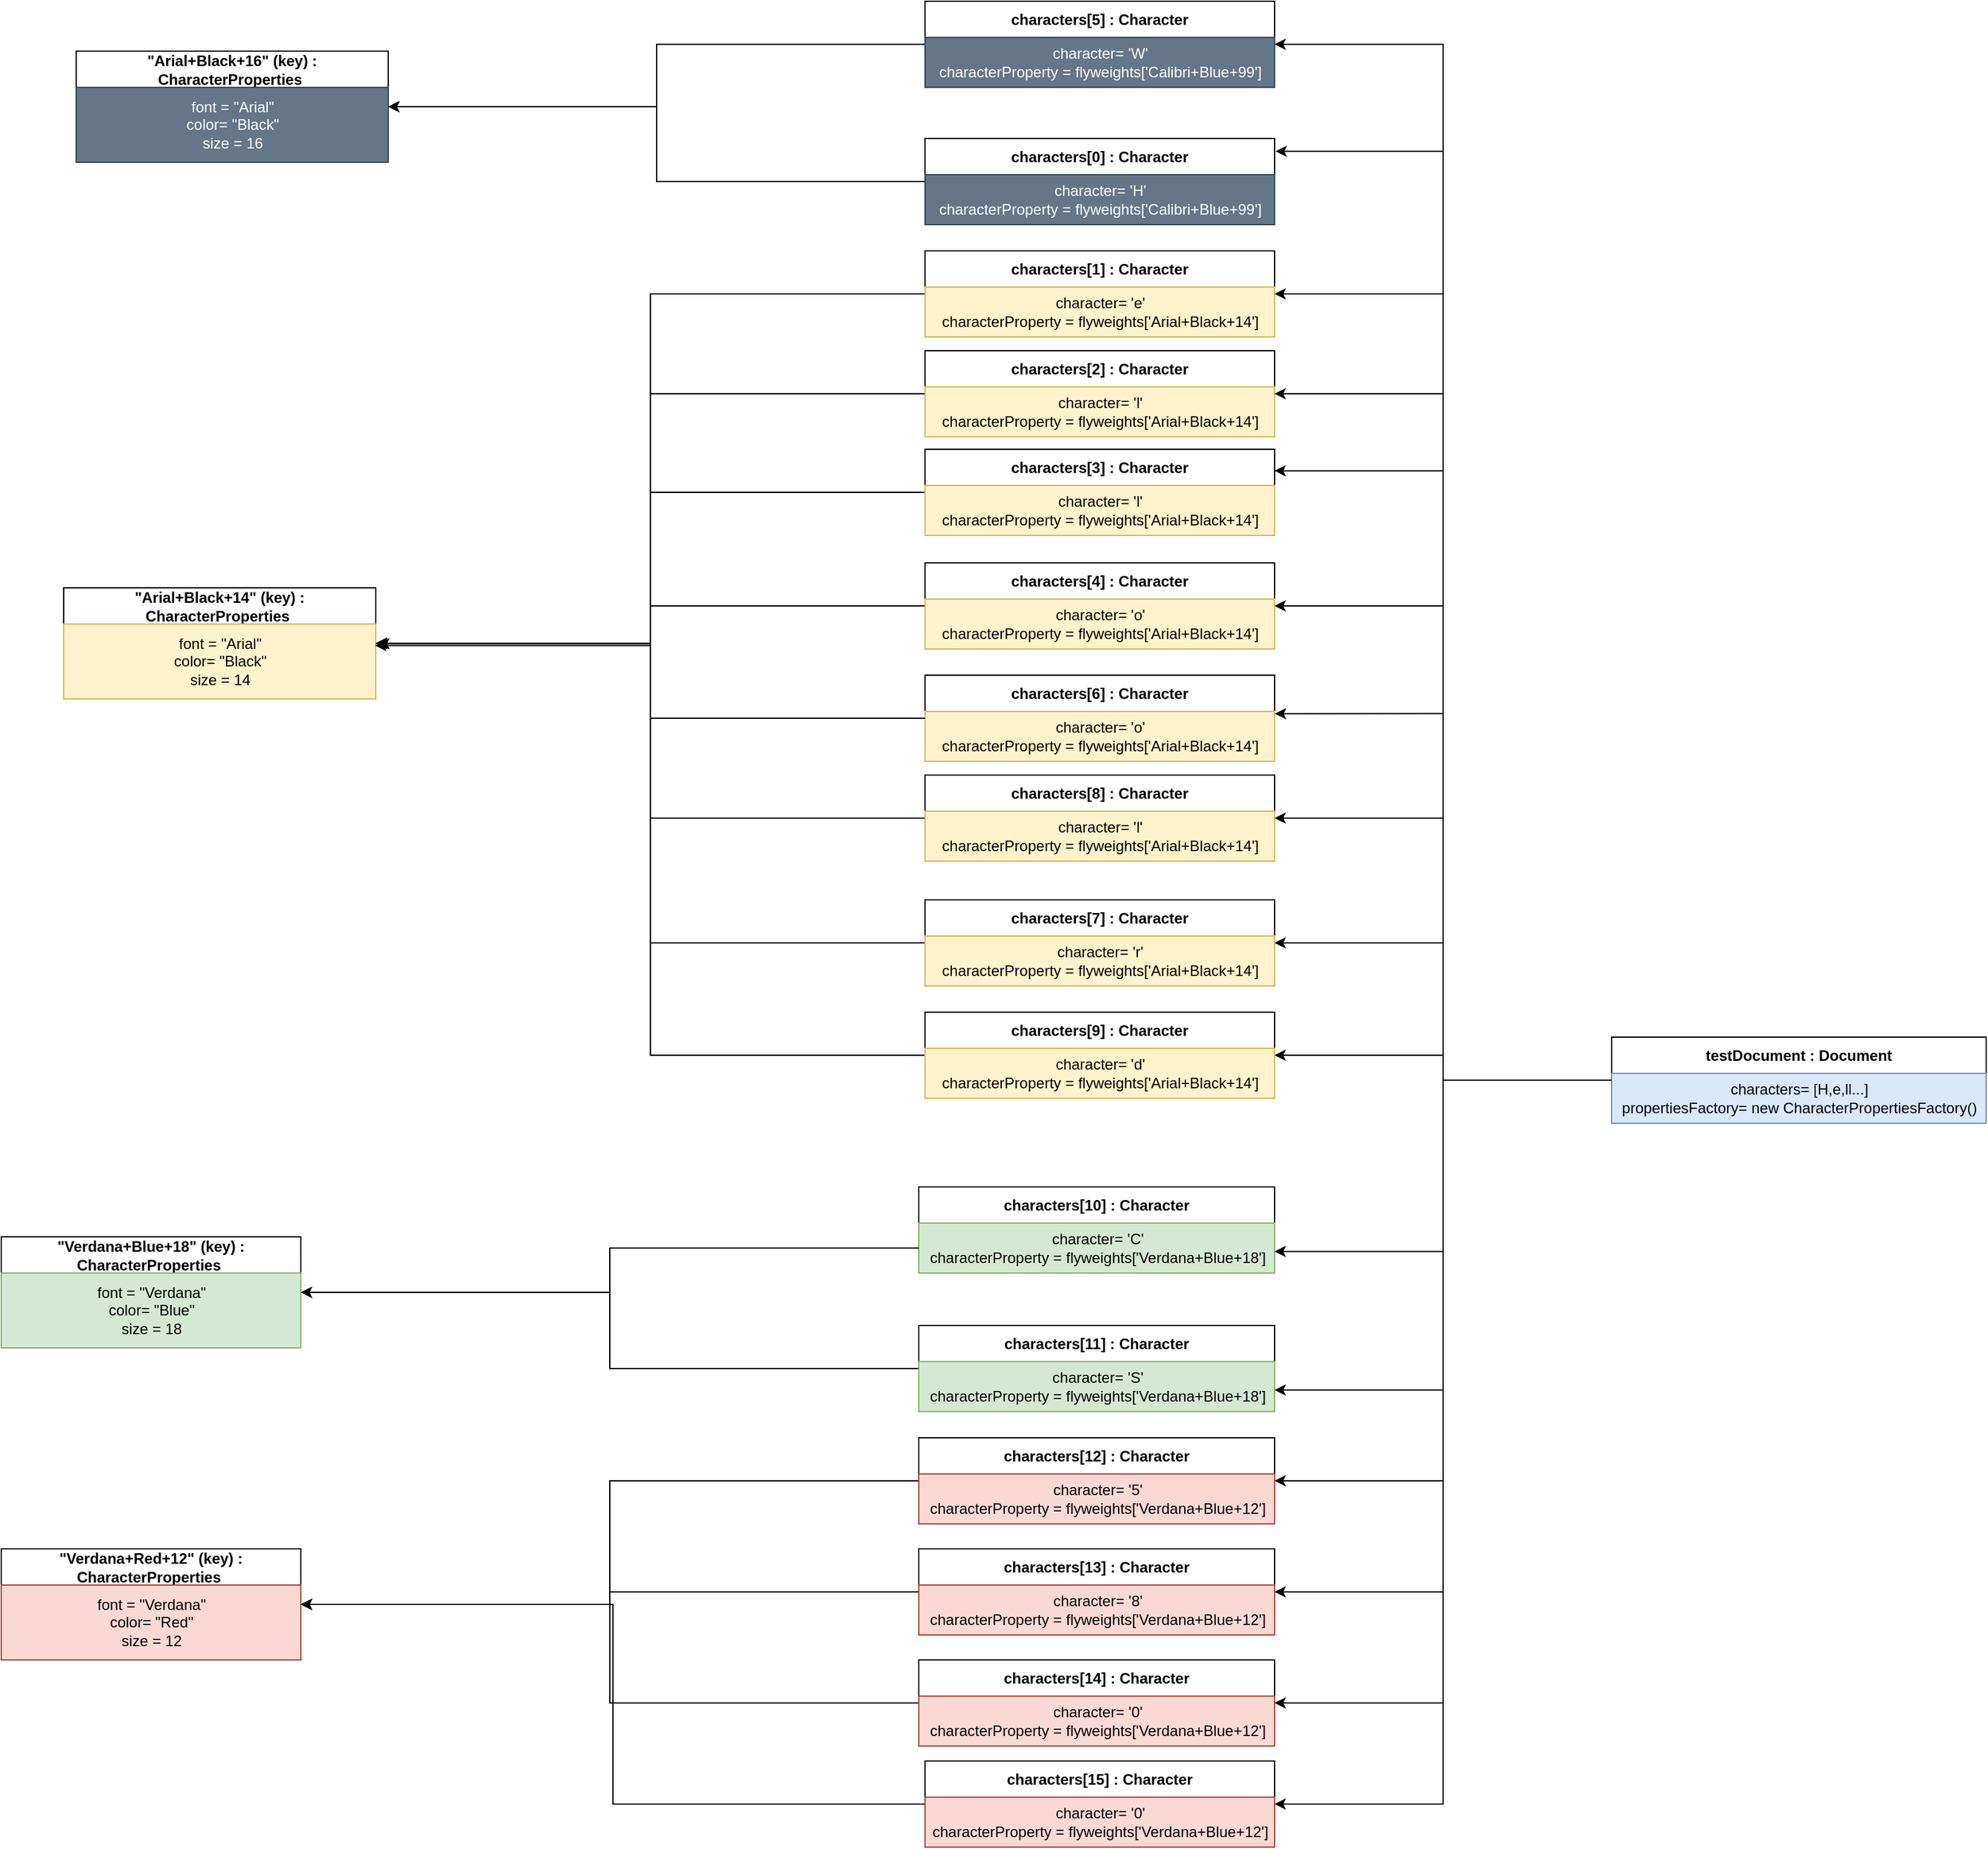 <mxfile version="24.3.1" type="device">
  <diagram name="Page-1" id="xLCk5NJZpGxzQVCu6BOC">
    <mxGraphModel dx="1767" dy="1755" grid="1" gridSize="10" guides="1" tooltips="1" connect="1" arrows="1" fold="1" page="1" pageScale="1" pageWidth="850" pageHeight="1100" math="0" shadow="0">
      <root>
        <mxCell id="0" />
        <mxCell id="1" parent="0" />
        <mxCell id="_1GHirhnAOrZHXONJtAr-3" value="&quot;Arial+Black+16&quot; (key) : CharacterProperties&amp;nbsp;" style="swimlane;fontStyle=1;align=center;verticalAlign=middle;childLayout=stackLayout;horizontal=1;startSize=29;horizontalStack=0;resizeParent=1;resizeParentMax=0;resizeLast=0;collapsible=0;marginBottom=0;html=1;whiteSpace=wrap;" parent="1" vertex="1">
          <mxGeometry x="90" y="-80" width="250" height="89" as="geometry" />
        </mxCell>
        <mxCell id="_1GHirhnAOrZHXONJtAr-6" value="font = &quot;Arial&quot;&lt;br&gt;color= &quot;Black&quot;&lt;br&gt;size = 16" style="text;html=1;align=center;verticalAlign=middle;resizable=0;points=[];autosize=1;fillColor=#647687;strokeColor=#314354;fontColor=#ffffff;" parent="_1GHirhnAOrZHXONJtAr-3" vertex="1">
          <mxGeometry y="29" width="250" height="60" as="geometry" />
        </mxCell>
        <mxCell id="_1GHirhnAOrZHXONJtAr-10" value="&quot;Arial+Black+14&quot; (key) : CharacterProperties&amp;nbsp;" style="swimlane;fontStyle=1;align=center;verticalAlign=middle;childLayout=stackLayout;horizontal=1;startSize=29;horizontalStack=0;resizeParent=1;resizeParentMax=0;resizeLast=0;collapsible=0;marginBottom=0;html=1;whiteSpace=wrap;" parent="1" vertex="1">
          <mxGeometry x="80" y="350" width="250" height="89" as="geometry" />
        </mxCell>
        <mxCell id="_1GHirhnAOrZHXONJtAr-11" value="font = &quot;Arial&quot;&lt;br&gt;color= &quot;Black&quot;&lt;br&gt;size = 14" style="text;html=1;align=center;verticalAlign=middle;resizable=0;points=[];autosize=1;fillColor=#fff2cc;strokeColor=#d6b656;" parent="_1GHirhnAOrZHXONJtAr-10" vertex="1">
          <mxGeometry y="29" width="250" height="60" as="geometry" />
        </mxCell>
        <mxCell id="_1GHirhnAOrZHXONJtAr-22" value="&quot;Verdana+Blue+18&quot; (key) : CharacterProperties&amp;nbsp;" style="swimlane;fontStyle=1;align=center;verticalAlign=middle;childLayout=stackLayout;horizontal=1;startSize=29;horizontalStack=0;resizeParent=1;resizeParentMax=0;resizeLast=0;collapsible=0;marginBottom=0;html=1;whiteSpace=wrap;" parent="1" vertex="1">
          <mxGeometry x="30" y="870" width="240" height="89" as="geometry" />
        </mxCell>
        <mxCell id="_1GHirhnAOrZHXONJtAr-23" value="font = &quot;Verdana&quot;&lt;br&gt;color= &quot;Blue&quot;&lt;br&gt;size = 18" style="text;html=1;align=center;verticalAlign=middle;resizable=0;points=[];autosize=1;fillColor=#d5e8d4;strokeColor=#82b366;" parent="_1GHirhnAOrZHXONJtAr-22" vertex="1">
          <mxGeometry y="29" width="240" height="60" as="geometry" />
        </mxCell>
        <mxCell id="_1GHirhnAOrZHXONJtAr-27" value="&quot;Verdana+Red+12&quot; (key) : CharacterProperties&amp;nbsp;" style="swimlane;fontStyle=1;align=center;verticalAlign=middle;childLayout=stackLayout;horizontal=1;startSize=29;horizontalStack=0;resizeParent=1;resizeParentMax=0;resizeLast=0;collapsible=0;marginBottom=0;html=1;whiteSpace=wrap;" parent="1" vertex="1">
          <mxGeometry x="30" y="1120" width="240" height="89" as="geometry" />
        </mxCell>
        <mxCell id="_1GHirhnAOrZHXONJtAr-28" value="font = &quot;Verdana&quot;&lt;br&gt;color= &quot;Red&quot;&lt;br&gt;size = 12" style="text;html=1;align=center;verticalAlign=middle;resizable=0;points=[];autosize=1;fillColor=#fad9d5;strokeColor=#ae4132;" parent="_1GHirhnAOrZHXONJtAr-27" vertex="1">
          <mxGeometry y="29" width="240" height="60" as="geometry" />
        </mxCell>
        <mxCell id="YFpW193WjZvSBxhwqS1P-1" style="edgeStyle=orthogonalEdgeStyle;rounded=0;orthogonalLoop=1;jettySize=auto;html=1;entryX=1;entryY=0.5;entryDx=0;entryDy=0;" edge="1" parent="1" source="_1GHirhnAOrZHXONJtAr-34" target="_1GHirhnAOrZHXONJtAr-3">
          <mxGeometry relative="1" as="geometry" />
        </mxCell>
        <mxCell id="_1GHirhnAOrZHXONJtAr-34" value="characters[0] : Character" style="swimlane;fontStyle=1;align=center;verticalAlign=middle;childLayout=stackLayout;horizontal=1;startSize=29;horizontalStack=0;resizeParent=1;resizeParentMax=0;resizeLast=0;collapsible=0;marginBottom=0;html=1;whiteSpace=wrap;" parent="1" vertex="1">
          <mxGeometry x="770" y="-10" width="280" height="69" as="geometry" />
        </mxCell>
        <mxCell id="_1GHirhnAOrZHXONJtAr-35" value="character= &#39;H&#39;&lt;br&gt;characterProperty =&amp;nbsp;flyweights[&#39;Calibri+Blue+99&#39;]" style="text;html=1;align=center;verticalAlign=middle;resizable=0;points=[];autosize=1;fillColor=#647687;strokeColor=#314354;fontColor=#ffffff;" parent="_1GHirhnAOrZHXONJtAr-34" vertex="1">
          <mxGeometry y="29" width="280" height="40" as="geometry" />
        </mxCell>
        <mxCell id="_1GHirhnAOrZHXONJtAr-136" style="edgeStyle=orthogonalEdgeStyle;rounded=0;orthogonalLoop=1;jettySize=auto;html=1;entryX=1;entryY=0.5;entryDx=0;entryDy=0;" parent="1" source="_1GHirhnAOrZHXONJtAr-36" target="_1GHirhnAOrZHXONJtAr-10" edge="1">
          <mxGeometry relative="1" as="geometry" />
        </mxCell>
        <mxCell id="_1GHirhnAOrZHXONJtAr-36" value="characters[1] : Character" style="swimlane;fontStyle=1;align=center;verticalAlign=middle;childLayout=stackLayout;horizontal=1;startSize=29;horizontalStack=0;resizeParent=1;resizeParentMax=0;resizeLast=0;collapsible=0;marginBottom=0;html=1;whiteSpace=wrap;" parent="1" vertex="1">
          <mxGeometry x="770" y="80" width="280" height="69" as="geometry" />
        </mxCell>
        <mxCell id="_1GHirhnAOrZHXONJtAr-37" value="character= &#39;e&#39;&lt;br&gt;characterProperty =&amp;nbsp;flyweights[&#39;Arial+Black+14&#39;]" style="text;html=1;align=center;verticalAlign=middle;resizable=0;points=[];autosize=1;fillColor=#fff2cc;strokeColor=#d6b656;" parent="_1GHirhnAOrZHXONJtAr-36" vertex="1">
          <mxGeometry y="29" width="280" height="40" as="geometry" />
        </mxCell>
        <mxCell id="_1GHirhnAOrZHXONJtAr-137" style="edgeStyle=orthogonalEdgeStyle;rounded=0;orthogonalLoop=1;jettySize=auto;html=1;entryX=1;entryY=0.5;entryDx=0;entryDy=0;" parent="1" source="_1GHirhnAOrZHXONJtAr-38" target="_1GHirhnAOrZHXONJtAr-10" edge="1">
          <mxGeometry relative="1" as="geometry" />
        </mxCell>
        <mxCell id="_1GHirhnAOrZHXONJtAr-38" value="characters[2] : Character" style="swimlane;fontStyle=1;align=center;verticalAlign=middle;childLayout=stackLayout;horizontal=1;startSize=29;horizontalStack=0;resizeParent=1;resizeParentMax=0;resizeLast=0;collapsible=0;marginBottom=0;html=1;whiteSpace=wrap;" parent="1" vertex="1">
          <mxGeometry x="770" y="160" width="280" height="69" as="geometry" />
        </mxCell>
        <mxCell id="_1GHirhnAOrZHXONJtAr-39" value="character= &#39;l&#39;&lt;br&gt;characterProperty =&amp;nbsp;flyweights[&#39;Arial+Black+14&#39;]" style="text;html=1;align=center;verticalAlign=middle;resizable=0;points=[];autosize=1;fillColor=#fff2cc;strokeColor=#d6b656;" parent="_1GHirhnAOrZHXONJtAr-38" vertex="1">
          <mxGeometry y="29" width="280" height="40" as="geometry" />
        </mxCell>
        <mxCell id="_1GHirhnAOrZHXONJtAr-138" style="edgeStyle=orthogonalEdgeStyle;rounded=0;orthogonalLoop=1;jettySize=auto;html=1;entryX=0.998;entryY=0.287;entryDx=0;entryDy=0;entryPerimeter=0;" parent="1" source="_1GHirhnAOrZHXONJtAr-40" target="_1GHirhnAOrZHXONJtAr-11" edge="1">
          <mxGeometry relative="1" as="geometry" />
        </mxCell>
        <mxCell id="_1GHirhnAOrZHXONJtAr-40" value="characters[3] : Character" style="swimlane;fontStyle=1;align=center;verticalAlign=middle;childLayout=stackLayout;horizontal=1;startSize=29;horizontalStack=0;resizeParent=1;resizeParentMax=0;resizeLast=0;collapsible=0;marginBottom=0;html=1;whiteSpace=wrap;" parent="1" vertex="1">
          <mxGeometry x="770" y="239" width="280" height="69" as="geometry" />
        </mxCell>
        <mxCell id="_1GHirhnAOrZHXONJtAr-41" value="character= &#39;l&#39;&lt;br&gt;characterProperty =&amp;nbsp;flyweights[&#39;Arial+Black+14&#39;]" style="text;html=1;align=center;verticalAlign=middle;resizable=0;points=[];autosize=1;fillColor=#fff2cc;strokeColor=#d6b656;" parent="_1GHirhnAOrZHXONJtAr-40" vertex="1">
          <mxGeometry y="29" width="280" height="40" as="geometry" />
        </mxCell>
        <mxCell id="_1GHirhnAOrZHXONJtAr-141" style="edgeStyle=orthogonalEdgeStyle;rounded=0;orthogonalLoop=1;jettySize=auto;html=1;entryX=1;entryY=0.5;entryDx=0;entryDy=0;" parent="1" source="_1GHirhnAOrZHXONJtAr-43" target="_1GHirhnAOrZHXONJtAr-10" edge="1">
          <mxGeometry relative="1" as="geometry" />
        </mxCell>
        <mxCell id="_1GHirhnAOrZHXONJtAr-43" value="characters[4] : Character" style="swimlane;fontStyle=1;align=center;verticalAlign=middle;childLayout=stackLayout;horizontal=1;startSize=29;horizontalStack=0;resizeParent=1;resizeParentMax=0;resizeLast=0;collapsible=0;marginBottom=0;html=1;whiteSpace=wrap;" parent="1" vertex="1">
          <mxGeometry x="770" y="330" width="280" height="69" as="geometry" />
        </mxCell>
        <mxCell id="_1GHirhnAOrZHXONJtAr-44" value="character= &#39;o&#39;&lt;br&gt;characterProperty =&amp;nbsp;flyweights[&#39;Arial+Black+14&#39;]" style="text;html=1;align=center;verticalAlign=middle;resizable=0;points=[];autosize=1;fillColor=#fff2cc;strokeColor=#d6b656;" parent="_1GHirhnAOrZHXONJtAr-43" vertex="1">
          <mxGeometry y="29" width="280" height="40" as="geometry" />
        </mxCell>
        <mxCell id="YFpW193WjZvSBxhwqS1P-3" style="edgeStyle=orthogonalEdgeStyle;rounded=0;orthogonalLoop=1;jettySize=auto;html=1;entryX=1;entryY=0.5;entryDx=0;entryDy=0;" edge="1" parent="1" source="_1GHirhnAOrZHXONJtAr-46" target="_1GHirhnAOrZHXONJtAr-3">
          <mxGeometry relative="1" as="geometry" />
        </mxCell>
        <mxCell id="_1GHirhnAOrZHXONJtAr-46" value="characters[5] : Character" style="swimlane;fontStyle=1;align=center;verticalAlign=middle;childLayout=stackLayout;horizontal=1;startSize=29;horizontalStack=0;resizeParent=1;resizeParentMax=0;resizeLast=0;collapsible=0;marginBottom=0;html=1;whiteSpace=wrap;" parent="1" vertex="1">
          <mxGeometry x="770" y="-120" width="280" height="69" as="geometry" />
        </mxCell>
        <mxCell id="_1GHirhnAOrZHXONJtAr-47" value="character= &#39;W&#39;&lt;br&gt;characterProperty =&amp;nbsp;flyweights[&#39;Calibri+Blue+99&#39;]" style="text;html=1;align=center;verticalAlign=middle;resizable=0;points=[];autosize=1;fillColor=#647687;strokeColor=#314354;fontColor=#ffffff;" parent="_1GHirhnAOrZHXONJtAr-46" vertex="1">
          <mxGeometry y="29" width="280" height="40" as="geometry" />
        </mxCell>
        <mxCell id="_1GHirhnAOrZHXONJtAr-49" value="characters[6] : Character" style="swimlane;fontStyle=1;align=center;verticalAlign=middle;childLayout=stackLayout;horizontal=1;startSize=29;horizontalStack=0;resizeParent=1;resizeParentMax=0;resizeLast=0;collapsible=0;marginBottom=0;html=1;whiteSpace=wrap;" parent="1" vertex="1">
          <mxGeometry x="770" y="420" width="280" height="69" as="geometry" />
        </mxCell>
        <mxCell id="_1GHirhnAOrZHXONJtAr-50" value="character= &#39;o&#39;&lt;br&gt;characterProperty =&amp;nbsp;flyweights[&#39;Arial+Black+14&#39;]" style="text;html=1;align=center;verticalAlign=middle;resizable=0;points=[];autosize=1;fillColor=#fff2cc;strokeColor=#d6b656;" parent="_1GHirhnAOrZHXONJtAr-49" vertex="1">
          <mxGeometry y="29" width="280" height="40" as="geometry" />
        </mxCell>
        <mxCell id="kpd9LWhA9OYj3ZhRl94p-16" style="edgeStyle=orthogonalEdgeStyle;rounded=0;orthogonalLoop=1;jettySize=auto;html=1;entryX=1;entryY=0.5;entryDx=0;entryDy=0;" parent="1" source="_1GHirhnAOrZHXONJtAr-51" target="_1GHirhnAOrZHXONJtAr-10" edge="1">
          <mxGeometry relative="1" as="geometry" />
        </mxCell>
        <mxCell id="_1GHirhnAOrZHXONJtAr-51" value="characters[7] : Character" style="swimlane;fontStyle=1;align=center;verticalAlign=middle;childLayout=stackLayout;horizontal=1;startSize=29;horizontalStack=0;resizeParent=1;resizeParentMax=0;resizeLast=0;collapsible=0;marginBottom=0;html=1;whiteSpace=wrap;" parent="1" vertex="1">
          <mxGeometry x="770" y="600" width="280" height="69" as="geometry" />
        </mxCell>
        <mxCell id="_1GHirhnAOrZHXONJtAr-52" value="character= &#39;r&#39;&lt;br&gt;characterProperty =&amp;nbsp;flyweights[&#39;Arial+Black+14&#39;]" style="text;html=1;align=center;verticalAlign=middle;resizable=0;points=[];autosize=1;fillColor=#fff2cc;strokeColor=#d6b656;" parent="_1GHirhnAOrZHXONJtAr-51" vertex="1">
          <mxGeometry y="29" width="280" height="40" as="geometry" />
        </mxCell>
        <mxCell id="kpd9LWhA9OYj3ZhRl94p-14" style="edgeStyle=orthogonalEdgeStyle;rounded=0;orthogonalLoop=1;jettySize=auto;html=1;entryX=1;entryY=0.5;entryDx=0;entryDy=0;" parent="1" source="_1GHirhnAOrZHXONJtAr-55" target="_1GHirhnAOrZHXONJtAr-10" edge="1">
          <mxGeometry relative="1" as="geometry" />
        </mxCell>
        <mxCell id="_1GHirhnAOrZHXONJtAr-55" value="characters[9] : Character" style="swimlane;fontStyle=1;align=center;verticalAlign=middle;childLayout=stackLayout;horizontal=1;startSize=29;horizontalStack=0;resizeParent=1;resizeParentMax=0;resizeLast=0;collapsible=0;marginBottom=0;html=1;whiteSpace=wrap;" parent="1" vertex="1">
          <mxGeometry x="770" y="690" width="280" height="69" as="geometry" />
        </mxCell>
        <mxCell id="_1GHirhnAOrZHXONJtAr-56" value="character= &#39;d&#39;&lt;br&gt;characterProperty =&amp;nbsp;flyweights[&#39;Arial+Black+14&#39;]" style="text;html=1;align=center;verticalAlign=middle;resizable=0;points=[];autosize=1;fillColor=#fff2cc;strokeColor=#d6b656;" parent="_1GHirhnAOrZHXONJtAr-55" vertex="1">
          <mxGeometry y="29" width="280" height="40" as="geometry" />
        </mxCell>
        <mxCell id="_1GHirhnAOrZHXONJtAr-57" value="characters[10] : Character" style="swimlane;fontStyle=1;align=center;verticalAlign=middle;childLayout=stackLayout;horizontal=1;startSize=29;horizontalStack=0;resizeParent=1;resizeParentMax=0;resizeLast=0;collapsible=0;marginBottom=0;html=1;whiteSpace=wrap;" parent="1" vertex="1">
          <mxGeometry x="765" y="830" width="285" height="69" as="geometry" />
        </mxCell>
        <mxCell id="_1GHirhnAOrZHXONJtAr-58" value="character= &#39;C&#39;&lt;br&gt;characterProperty =&amp;nbsp;flyweights[&#39;Verdana+Blue+18&#39;]" style="text;html=1;align=center;verticalAlign=middle;resizable=0;points=[];autosize=1;fillColor=#d5e8d4;strokeColor=#82b366;" parent="_1GHirhnAOrZHXONJtAr-57" vertex="1">
          <mxGeometry y="29" width="285" height="40" as="geometry" />
        </mxCell>
        <mxCell id="_1GHirhnAOrZHXONJtAr-132" style="edgeStyle=orthogonalEdgeStyle;rounded=0;orthogonalLoop=1;jettySize=auto;html=1;entryX=1;entryY=0.5;entryDx=0;entryDy=0;" parent="1" source="_1GHirhnAOrZHXONJtAr-59" target="_1GHirhnAOrZHXONJtAr-22" edge="1">
          <mxGeometry relative="1" as="geometry" />
        </mxCell>
        <mxCell id="_1GHirhnAOrZHXONJtAr-59" value="characters[11] : Character" style="swimlane;fontStyle=1;align=center;verticalAlign=middle;childLayout=stackLayout;horizontal=1;startSize=29;horizontalStack=0;resizeParent=1;resizeParentMax=0;resizeLast=0;collapsible=0;marginBottom=0;html=1;whiteSpace=wrap;" parent="1" vertex="1">
          <mxGeometry x="765" y="941" width="285" height="69" as="geometry" />
        </mxCell>
        <mxCell id="_1GHirhnAOrZHXONJtAr-60" value="character= &#39;S&#39;&lt;br&gt;characterProperty =&amp;nbsp;flyweights[&#39;Verdana+Blue+18&#39;]" style="text;html=1;align=center;verticalAlign=middle;resizable=0;points=[];autosize=1;fillColor=#d5e8d4;strokeColor=#82b366;" parent="_1GHirhnAOrZHXONJtAr-59" vertex="1">
          <mxGeometry y="29" width="285" height="40" as="geometry" />
        </mxCell>
        <mxCell id="_1GHirhnAOrZHXONJtAr-128" style="edgeStyle=orthogonalEdgeStyle;rounded=0;orthogonalLoop=1;jettySize=auto;html=1;entryX=1;entryY=0.5;entryDx=0;entryDy=0;" parent="1" source="_1GHirhnAOrZHXONJtAr-61" target="_1GHirhnAOrZHXONJtAr-27" edge="1">
          <mxGeometry relative="1" as="geometry" />
        </mxCell>
        <mxCell id="_1GHirhnAOrZHXONJtAr-61" value="characters[12] : Character" style="swimlane;fontStyle=1;align=center;verticalAlign=middle;childLayout=stackLayout;horizontal=1;startSize=29;horizontalStack=0;resizeParent=1;resizeParentMax=0;resizeLast=0;collapsible=0;marginBottom=0;html=1;whiteSpace=wrap;" parent="1" vertex="1">
          <mxGeometry x="765" y="1031" width="285" height="69" as="geometry" />
        </mxCell>
        <mxCell id="_1GHirhnAOrZHXONJtAr-62" value="character= &#39;5&#39;&lt;br&gt;characterProperty =&amp;nbsp;flyweights[&#39;Verdana+Blue+12&#39;]" style="text;html=1;align=center;verticalAlign=middle;resizable=0;points=[];autosize=1;fillColor=#fad9d5;strokeColor=#ae4132;" parent="_1GHirhnAOrZHXONJtAr-61" vertex="1">
          <mxGeometry y="29" width="285" height="40" as="geometry" />
        </mxCell>
        <mxCell id="_1GHirhnAOrZHXONJtAr-129" style="edgeStyle=orthogonalEdgeStyle;rounded=0;orthogonalLoop=1;jettySize=auto;html=1;exitX=0;exitY=0.5;exitDx=0;exitDy=0;entryX=1;entryY=0.5;entryDx=0;entryDy=0;" parent="1" source="_1GHirhnAOrZHXONJtAr-63" target="_1GHirhnAOrZHXONJtAr-27" edge="1">
          <mxGeometry relative="1" as="geometry" />
        </mxCell>
        <mxCell id="_1GHirhnAOrZHXONJtAr-63" value="characters[13] : Character" style="swimlane;fontStyle=1;align=center;verticalAlign=middle;childLayout=stackLayout;horizontal=1;startSize=29;horizontalStack=0;resizeParent=1;resizeParentMax=0;resizeLast=0;collapsible=0;marginBottom=0;html=1;whiteSpace=wrap;" parent="1" vertex="1">
          <mxGeometry x="765" y="1120" width="285" height="69" as="geometry" />
        </mxCell>
        <mxCell id="_1GHirhnAOrZHXONJtAr-64" value="character= &#39;8&#39;&lt;br&gt;characterProperty =&amp;nbsp;flyweights[&#39;Verdana+Blue+12&#39;]" style="text;html=1;align=center;verticalAlign=middle;resizable=0;points=[];autosize=1;fillColor=#fad9d5;strokeColor=#ae4132;" parent="_1GHirhnAOrZHXONJtAr-63" vertex="1">
          <mxGeometry y="29" width="285" height="40" as="geometry" />
        </mxCell>
        <mxCell id="_1GHirhnAOrZHXONJtAr-130" style="edgeStyle=orthogonalEdgeStyle;rounded=0;orthogonalLoop=1;jettySize=auto;html=1;entryX=1;entryY=0.5;entryDx=0;entryDy=0;" parent="1" source="_1GHirhnAOrZHXONJtAr-65" target="_1GHirhnAOrZHXONJtAr-27" edge="1">
          <mxGeometry relative="1" as="geometry" />
        </mxCell>
        <mxCell id="_1GHirhnAOrZHXONJtAr-65" value="characters[14] : Character" style="swimlane;fontStyle=1;align=center;verticalAlign=middle;childLayout=stackLayout;horizontal=1;startSize=29;horizontalStack=0;resizeParent=1;resizeParentMax=0;resizeLast=0;collapsible=0;marginBottom=0;html=1;whiteSpace=wrap;" parent="1" vertex="1">
          <mxGeometry x="765" y="1209" width="285" height="69" as="geometry" />
        </mxCell>
        <mxCell id="_1GHirhnAOrZHXONJtAr-66" value="character= &#39;0&#39;&lt;br&gt;characterProperty =&amp;nbsp;flyweights[&#39;Verdana+Blue+12&#39;]" style="text;html=1;align=center;verticalAlign=middle;resizable=0;points=[];autosize=1;fillColor=#fad9d5;strokeColor=#ae4132;" parent="_1GHirhnAOrZHXONJtAr-65" vertex="1">
          <mxGeometry y="29" width="285" height="40" as="geometry" />
        </mxCell>
        <mxCell id="_1GHirhnAOrZHXONJtAr-131" style="edgeStyle=orthogonalEdgeStyle;rounded=0;orthogonalLoop=1;jettySize=auto;html=1;entryX=1;entryY=0.5;entryDx=0;entryDy=0;" parent="1" source="_1GHirhnAOrZHXONJtAr-67" target="_1GHirhnAOrZHXONJtAr-27" edge="1">
          <mxGeometry relative="1" as="geometry" />
        </mxCell>
        <mxCell id="_1GHirhnAOrZHXONJtAr-67" value="characters[15] : Character" style="swimlane;fontStyle=1;align=center;verticalAlign=middle;childLayout=stackLayout;horizontal=1;startSize=29;horizontalStack=0;resizeParent=1;resizeParentMax=0;resizeLast=0;collapsible=0;marginBottom=0;html=1;whiteSpace=wrap;" parent="1" vertex="1">
          <mxGeometry x="770" y="1290" width="280" height="69" as="geometry" />
        </mxCell>
        <mxCell id="_1GHirhnAOrZHXONJtAr-68" value="character= &#39;0&#39;&lt;br&gt;characterProperty =&amp;nbsp;flyweights[&#39;Verdana+Blue+12&#39;]" style="text;html=1;align=center;verticalAlign=middle;resizable=0;points=[];autosize=1;fillColor=#fad9d5;strokeColor=#ae4132;" parent="_1GHirhnAOrZHXONJtAr-67" vertex="1">
          <mxGeometry y="29" width="280" height="40" as="geometry" />
        </mxCell>
        <mxCell id="_1GHirhnAOrZHXONJtAr-139" style="edgeStyle=orthogonalEdgeStyle;rounded=0;orthogonalLoop=1;jettySize=auto;html=1;entryX=1;entryY=0.5;entryDx=0;entryDy=0;" parent="1" source="_1GHirhnAOrZHXONJtAr-83" target="_1GHirhnAOrZHXONJtAr-10" edge="1">
          <mxGeometry relative="1" as="geometry" />
        </mxCell>
        <mxCell id="_1GHirhnAOrZHXONJtAr-83" value="characters[8] : Character" style="swimlane;fontStyle=1;align=center;verticalAlign=middle;childLayout=stackLayout;horizontal=1;startSize=29;horizontalStack=0;resizeParent=1;resizeParentMax=0;resizeLast=0;collapsible=0;marginBottom=0;html=1;whiteSpace=wrap;" parent="1" vertex="1">
          <mxGeometry x="770" y="500" width="280" height="69" as="geometry" />
        </mxCell>
        <mxCell id="_1GHirhnAOrZHXONJtAr-84" value="character= &#39;l&#39;&lt;br&gt;characterProperty =&amp;nbsp;flyweights[&#39;Arial+Black+14&#39;]" style="text;html=1;align=center;verticalAlign=middle;resizable=0;points=[];autosize=1;fillColor=#fff2cc;strokeColor=#d6b656;" parent="_1GHirhnAOrZHXONJtAr-83" vertex="1">
          <mxGeometry y="29" width="280" height="40" as="geometry" />
        </mxCell>
        <mxCell id="_1GHirhnAOrZHXONJtAr-109" style="edgeStyle=orthogonalEdgeStyle;rounded=0;orthogonalLoop=1;jettySize=auto;html=1;entryX=1;entryY=0.5;entryDx=0;entryDy=0;" parent="1" source="_1GHirhnAOrZHXONJtAr-98" target="_1GHirhnAOrZHXONJtAr-46" edge="1">
          <mxGeometry relative="1" as="geometry" />
        </mxCell>
        <mxCell id="_1GHirhnAOrZHXONJtAr-110" style="edgeStyle=orthogonalEdgeStyle;rounded=0;orthogonalLoop=1;jettySize=auto;html=1;entryX=1;entryY=0.5;entryDx=0;entryDy=0;" parent="1" source="_1GHirhnAOrZHXONJtAr-98" target="_1GHirhnAOrZHXONJtAr-51" edge="1">
          <mxGeometry relative="1" as="geometry" />
        </mxCell>
        <mxCell id="_1GHirhnAOrZHXONJtAr-112" style="edgeStyle=orthogonalEdgeStyle;rounded=0;orthogonalLoop=1;jettySize=auto;html=1;entryX=1;entryY=0.75;entryDx=0;entryDy=0;" parent="1" source="_1GHirhnAOrZHXONJtAr-98" target="_1GHirhnAOrZHXONJtAr-57" edge="1">
          <mxGeometry relative="1" as="geometry" />
        </mxCell>
        <mxCell id="_1GHirhnAOrZHXONJtAr-113" style="edgeStyle=orthogonalEdgeStyle;rounded=0;orthogonalLoop=1;jettySize=auto;html=1;entryX=1;entryY=0.75;entryDx=0;entryDy=0;" parent="1" source="_1GHirhnAOrZHXONJtAr-98" target="_1GHirhnAOrZHXONJtAr-59" edge="1">
          <mxGeometry relative="1" as="geometry" />
        </mxCell>
        <mxCell id="_1GHirhnAOrZHXONJtAr-114" style="edgeStyle=orthogonalEdgeStyle;rounded=0;orthogonalLoop=1;jettySize=auto;html=1;entryX=1;entryY=0.5;entryDx=0;entryDy=0;" parent="1" source="_1GHirhnAOrZHXONJtAr-98" target="_1GHirhnAOrZHXONJtAr-61" edge="1">
          <mxGeometry relative="1" as="geometry" />
        </mxCell>
        <mxCell id="_1GHirhnAOrZHXONJtAr-116" style="edgeStyle=orthogonalEdgeStyle;rounded=0;orthogonalLoop=1;jettySize=auto;html=1;entryX=1;entryY=0.5;entryDx=0;entryDy=0;" parent="1" source="_1GHirhnAOrZHXONJtAr-98" target="_1GHirhnAOrZHXONJtAr-65" edge="1">
          <mxGeometry relative="1" as="geometry" />
        </mxCell>
        <mxCell id="_1GHirhnAOrZHXONJtAr-120" style="edgeStyle=orthogonalEdgeStyle;rounded=0;orthogonalLoop=1;jettySize=auto;html=1;entryX=1;entryY=0.25;entryDx=0;entryDy=0;" parent="1" source="_1GHirhnAOrZHXONJtAr-98" target="_1GHirhnAOrZHXONJtAr-40" edge="1">
          <mxGeometry relative="1" as="geometry" />
        </mxCell>
        <mxCell id="_1GHirhnAOrZHXONJtAr-122" style="edgeStyle=orthogonalEdgeStyle;rounded=0;orthogonalLoop=1;jettySize=auto;html=1;entryX=1;entryY=0.5;entryDx=0;entryDy=0;" parent="1" source="_1GHirhnAOrZHXONJtAr-98" target="_1GHirhnAOrZHXONJtAr-83" edge="1">
          <mxGeometry relative="1" as="geometry" />
        </mxCell>
        <mxCell id="_1GHirhnAOrZHXONJtAr-123" style="edgeStyle=orthogonalEdgeStyle;rounded=0;orthogonalLoop=1;jettySize=auto;html=1;entryX=1.001;entryY=0.046;entryDx=0;entryDy=0;entryPerimeter=0;" parent="1" source="_1GHirhnAOrZHXONJtAr-98" target="_1GHirhnAOrZHXONJtAr-50" edge="1">
          <mxGeometry relative="1" as="geometry" />
        </mxCell>
        <mxCell id="_1GHirhnAOrZHXONJtAr-124" style="edgeStyle=orthogonalEdgeStyle;rounded=0;orthogonalLoop=1;jettySize=auto;html=1;entryX=1;entryY=0.5;entryDx=0;entryDy=0;" parent="1" source="_1GHirhnAOrZHXONJtAr-98" target="_1GHirhnAOrZHXONJtAr-43" edge="1">
          <mxGeometry relative="1" as="geometry" />
        </mxCell>
        <mxCell id="kpd9LWhA9OYj3ZhRl94p-6" style="edgeStyle=orthogonalEdgeStyle;rounded=0;orthogonalLoop=1;jettySize=auto;html=1;exitX=0;exitY=0.5;exitDx=0;exitDy=0;entryX=1;entryY=0.5;entryDx=0;entryDy=0;" parent="1" source="_1GHirhnAOrZHXONJtAr-98" target="_1GHirhnAOrZHXONJtAr-36" edge="1">
          <mxGeometry relative="1" as="geometry" />
        </mxCell>
        <mxCell id="YFpW193WjZvSBxhwqS1P-4" style="edgeStyle=orthogonalEdgeStyle;rounded=0;orthogonalLoop=1;jettySize=auto;html=1;entryX=1;entryY=0.5;entryDx=0;entryDy=0;" edge="1" parent="1" source="_1GHirhnAOrZHXONJtAr-98" target="_1GHirhnAOrZHXONJtAr-55">
          <mxGeometry relative="1" as="geometry" />
        </mxCell>
        <mxCell id="YFpW193WjZvSBxhwqS1P-6" style="edgeStyle=orthogonalEdgeStyle;rounded=0;orthogonalLoop=1;jettySize=auto;html=1;entryX=1;entryY=0.5;entryDx=0;entryDy=0;" edge="1" parent="1" source="_1GHirhnAOrZHXONJtAr-98" target="_1GHirhnAOrZHXONJtAr-38">
          <mxGeometry relative="1" as="geometry" />
        </mxCell>
        <mxCell id="YFpW193WjZvSBxhwqS1P-7" style="edgeStyle=orthogonalEdgeStyle;rounded=0;orthogonalLoop=1;jettySize=auto;html=1;entryX=1;entryY=0.5;entryDx=0;entryDy=0;" edge="1" parent="1" source="_1GHirhnAOrZHXONJtAr-98" target="_1GHirhnAOrZHXONJtAr-63">
          <mxGeometry relative="1" as="geometry" />
        </mxCell>
        <mxCell id="YFpW193WjZvSBxhwqS1P-8" style="edgeStyle=orthogonalEdgeStyle;rounded=0;orthogonalLoop=1;jettySize=auto;html=1;entryX=1;entryY=0.5;entryDx=0;entryDy=0;" edge="1" parent="1" source="_1GHirhnAOrZHXONJtAr-98" target="_1GHirhnAOrZHXONJtAr-67">
          <mxGeometry relative="1" as="geometry" />
        </mxCell>
        <mxCell id="_1GHirhnAOrZHXONJtAr-98" value="testDocument : Document" style="swimlane;fontStyle=1;align=center;verticalAlign=middle;childLayout=stackLayout;horizontal=1;startSize=29;horizontalStack=0;resizeParent=1;resizeParentMax=0;resizeLast=0;collapsible=0;marginBottom=0;html=1;whiteSpace=wrap;" parent="1" vertex="1">
          <mxGeometry x="1320" y="710" width="300" height="69" as="geometry" />
        </mxCell>
        <mxCell id="_1GHirhnAOrZHXONJtAr-99" value="characters= [H,e,ll...]&lt;br&gt;propertiesFactory= new&amp;nbsp;CharacterPropertiesFactory()" style="text;html=1;align=center;verticalAlign=middle;resizable=0;points=[];autosize=1;fillColor=#dae8fc;strokeColor=#6c8ebf;" parent="_1GHirhnAOrZHXONJtAr-98" vertex="1">
          <mxGeometry y="29" width="300" height="40" as="geometry" />
        </mxCell>
        <mxCell id="_1GHirhnAOrZHXONJtAr-133" style="edgeStyle=orthogonalEdgeStyle;rounded=0;orthogonalLoop=1;jettySize=auto;html=1;entryX=1;entryY=0.5;entryDx=0;entryDy=0;" parent="1" source="_1GHirhnAOrZHXONJtAr-58" target="_1GHirhnAOrZHXONJtAr-22" edge="1">
          <mxGeometry relative="1" as="geometry" />
        </mxCell>
        <mxCell id="kpd9LWhA9OYj3ZhRl94p-7" style="edgeStyle=orthogonalEdgeStyle;rounded=0;orthogonalLoop=1;jettySize=auto;html=1;entryX=1.003;entryY=0.148;entryDx=0;entryDy=0;entryPerimeter=0;" parent="1" source="_1GHirhnAOrZHXONJtAr-98" target="_1GHirhnAOrZHXONJtAr-34" edge="1">
          <mxGeometry relative="1" as="geometry" />
        </mxCell>
        <mxCell id="kpd9LWhA9OYj3ZhRl94p-13" style="edgeStyle=orthogonalEdgeStyle;rounded=0;orthogonalLoop=1;jettySize=auto;html=1;entryX=1.008;entryY=0.263;entryDx=0;entryDy=0;entryPerimeter=0;" parent="1" source="_1GHirhnAOrZHXONJtAr-49" target="_1GHirhnAOrZHXONJtAr-11" edge="1">
          <mxGeometry relative="1" as="geometry" />
        </mxCell>
      </root>
    </mxGraphModel>
  </diagram>
</mxfile>
